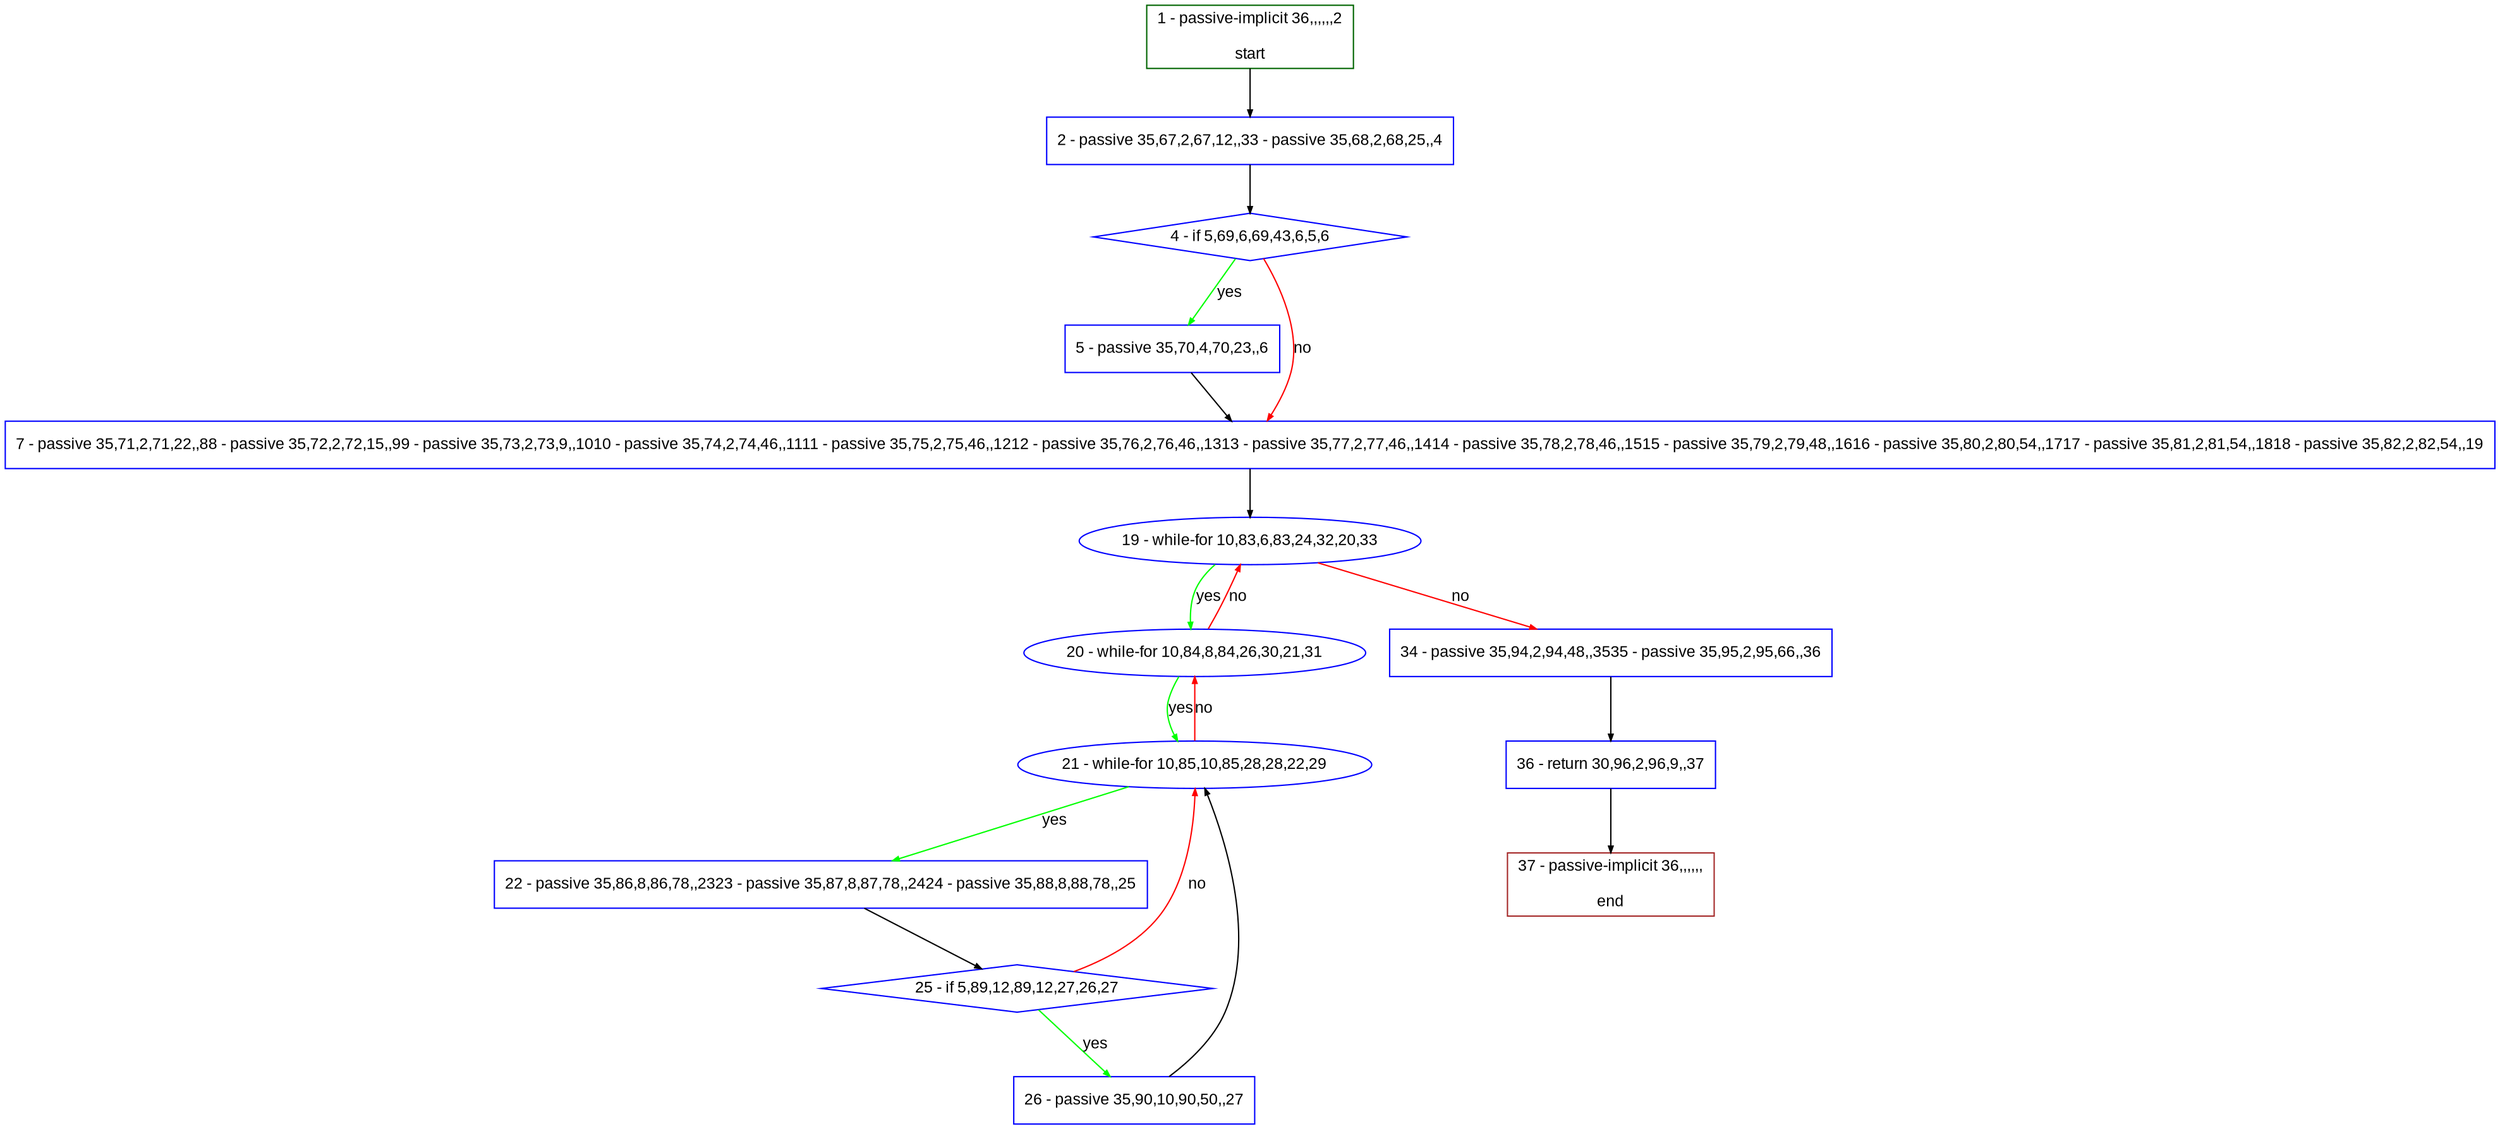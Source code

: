 digraph "" {
  graph [pack="true", label="", fontsize="12", packmode="clust", fontname="Arial", fillcolor="#FFFFCC", bgcolor="white", style="rounded,filled", compound="true"];
  node [node_initialized="no", label="", color="grey", fontsize="12", fillcolor="white", fontname="Arial", style="filled", shape="rectangle", compound="true", fixedsize="false"];
  edge [fontcolor="black", arrowhead="normal", arrowtail="none", arrowsize="0.5", ltail="", label="", color="black", fontsize="12", lhead="", fontname="Arial", dir="forward", compound="true"];
  __N1 [label="2 - passive 35,67,2,67,12,,33 - passive 35,68,2,68,25,,4", color="#0000ff", fillcolor="#ffffff", style="filled", shape="box"];
  __N2 [label="1 - passive-implicit 36,,,,,,2\n\nstart", color="#006400", fillcolor="#ffffff", style="filled", shape="box"];
  __N3 [label="4 - if 5,69,6,69,43,6,5,6", color="#0000ff", fillcolor="#ffffff", style="filled", shape="diamond"];
  __N4 [label="5 - passive 35,70,4,70,23,,6", color="#0000ff", fillcolor="#ffffff", style="filled", shape="box"];
  __N5 [label="7 - passive 35,71,2,71,22,,88 - passive 35,72,2,72,15,,99 - passive 35,73,2,73,9,,1010 - passive 35,74,2,74,46,,1111 - passive 35,75,2,75,46,,1212 - passive 35,76,2,76,46,,1313 - passive 35,77,2,77,46,,1414 - passive 35,78,2,78,46,,1515 - passive 35,79,2,79,48,,1616 - passive 35,80,2,80,54,,1717 - passive 35,81,2,81,54,,1818 - passive 35,82,2,82,54,,19", color="#0000ff", fillcolor="#ffffff", style="filled", shape="box"];
  __N6 [label="19 - while-for 10,83,6,83,24,32,20,33", color="#0000ff", fillcolor="#ffffff", style="filled", shape="oval"];
  __N7 [label="20 - while-for 10,84,8,84,26,30,21,31", color="#0000ff", fillcolor="#ffffff", style="filled", shape="oval"];
  __N8 [label="34 - passive 35,94,2,94,48,,3535 - passive 35,95,2,95,66,,36", color="#0000ff", fillcolor="#ffffff", style="filled", shape="box"];
  __N9 [label="21 - while-for 10,85,10,85,28,28,22,29", color="#0000ff", fillcolor="#ffffff", style="filled", shape="oval"];
  __N10 [label="22 - passive 35,86,8,86,78,,2323 - passive 35,87,8,87,78,,2424 - passive 35,88,8,88,78,,25", color="#0000ff", fillcolor="#ffffff", style="filled", shape="box"];
  __N11 [label="25 - if 5,89,12,89,12,27,26,27", color="#0000ff", fillcolor="#ffffff", style="filled", shape="diamond"];
  __N12 [label="26 - passive 35,90,10,90,50,,27", color="#0000ff", fillcolor="#ffffff", style="filled", shape="box"];
  __N13 [label="36 - return 30,96,2,96,9,,37", color="#0000ff", fillcolor="#ffffff", style="filled", shape="box"];
  __N14 [label="37 - passive-implicit 36,,,,,,\n\nend", color="#a52a2a", fillcolor="#ffffff", style="filled", shape="box"];
  __N2 -> __N1 [arrowhead="normal", arrowtail="none", color="#000000", label="", dir="forward"];
  __N1 -> __N3 [arrowhead="normal", arrowtail="none", color="#000000", label="", dir="forward"];
  __N3 -> __N4 [arrowhead="normal", arrowtail="none", color="#00ff00", label="yes", dir="forward"];
  __N3 -> __N5 [arrowhead="normal", arrowtail="none", color="#ff0000", label="no", dir="forward"];
  __N4 -> __N5 [arrowhead="normal", arrowtail="none", color="#000000", label="", dir="forward"];
  __N5 -> __N6 [arrowhead="normal", arrowtail="none", color="#000000", label="", dir="forward"];
  __N6 -> __N7 [arrowhead="normal", arrowtail="none", color="#00ff00", label="yes", dir="forward"];
  __N7 -> __N6 [arrowhead="normal", arrowtail="none", color="#ff0000", label="no", dir="forward"];
  __N6 -> __N8 [arrowhead="normal", arrowtail="none", color="#ff0000", label="no", dir="forward"];
  __N7 -> __N9 [arrowhead="normal", arrowtail="none", color="#00ff00", label="yes", dir="forward"];
  __N9 -> __N7 [arrowhead="normal", arrowtail="none", color="#ff0000", label="no", dir="forward"];
  __N9 -> __N10 [arrowhead="normal", arrowtail="none", color="#00ff00", label="yes", dir="forward"];
  __N10 -> __N11 [arrowhead="normal", arrowtail="none", color="#000000", label="", dir="forward"];
  __N11 -> __N9 [arrowhead="normal", arrowtail="none", color="#ff0000", label="no", dir="forward"];
  __N11 -> __N12 [arrowhead="normal", arrowtail="none", color="#00ff00", label="yes", dir="forward"];
  __N12 -> __N9 [arrowhead="normal", arrowtail="none", color="#000000", label="", dir="forward"];
  __N8 -> __N13 [arrowhead="normal", arrowtail="none", color="#000000", label="", dir="forward"];
  __N13 -> __N14 [arrowhead="normal", arrowtail="none", color="#000000", label="", dir="forward"];
}
